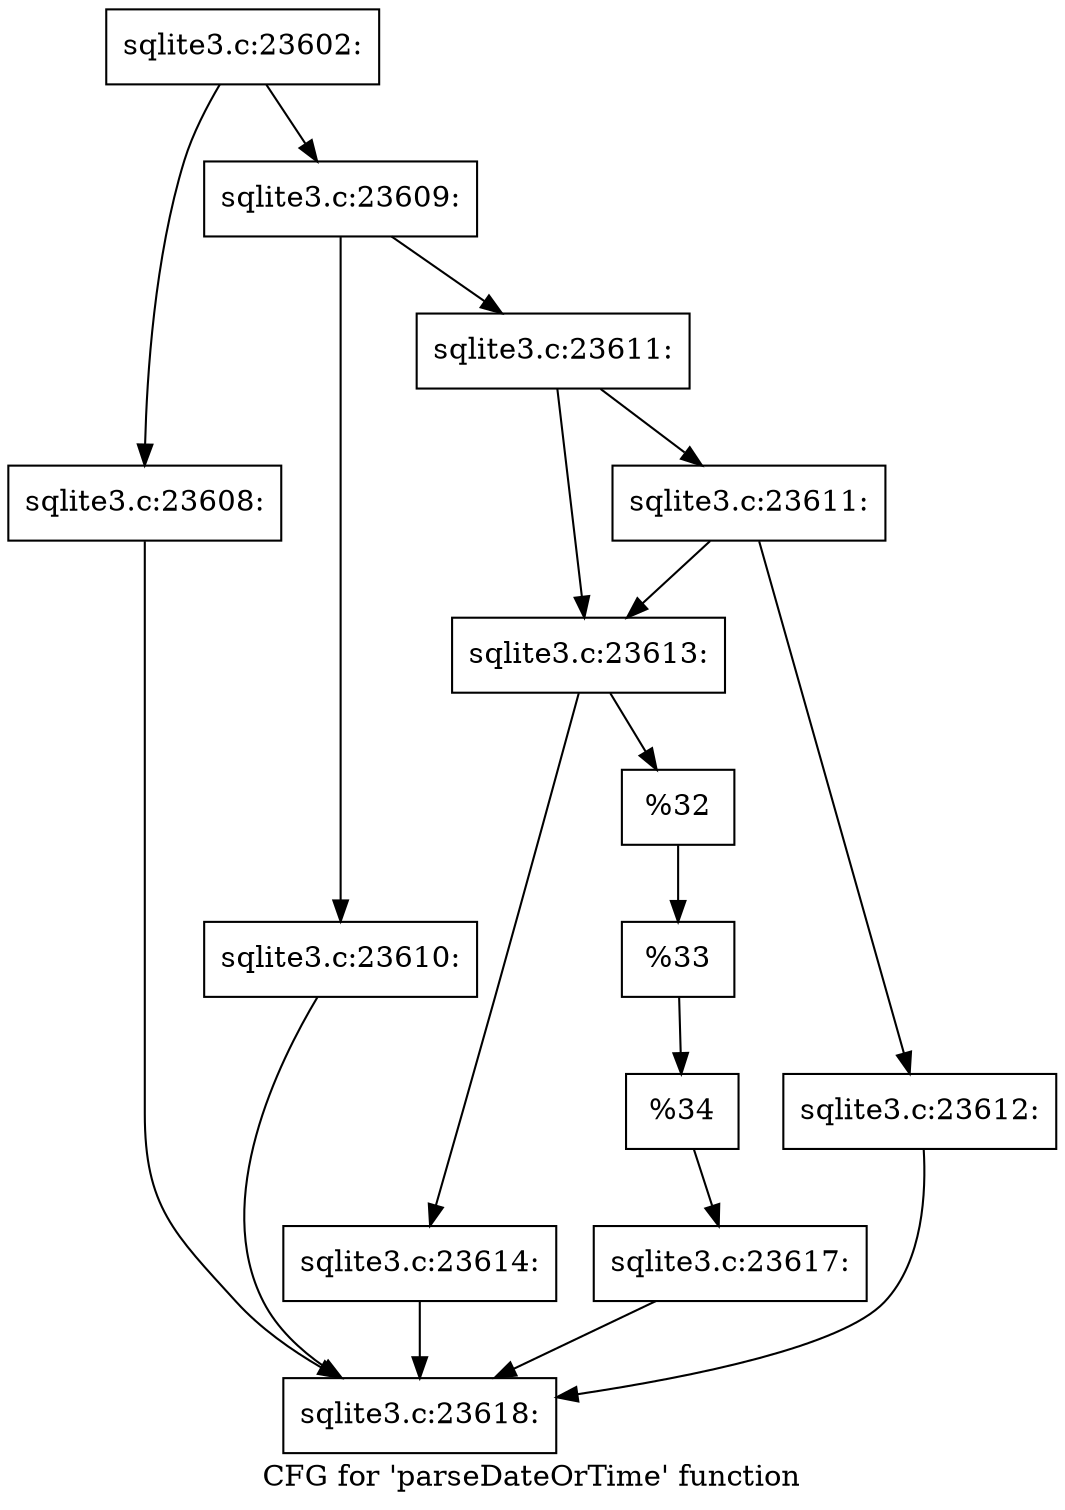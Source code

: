 digraph "CFG for 'parseDateOrTime' function" {
	label="CFG for 'parseDateOrTime' function";

	Node0x55c0fa727760 [shape=record,label="{sqlite3.c:23602:}"];
	Node0x55c0fa727760 -> Node0x55c0fa72a080;
	Node0x55c0fa727760 -> Node0x55c0fa72a120;
	Node0x55c0fa72a080 [shape=record,label="{sqlite3.c:23608:}"];
	Node0x55c0fa72a080 -> Node0x55c0fa7278e0;
	Node0x55c0fa72a120 [shape=record,label="{sqlite3.c:23609:}"];
	Node0x55c0fa72a120 -> Node0x55c0f52487d0;
	Node0x55c0fa72a120 -> Node0x55c0fa72ada0;
	Node0x55c0f52487d0 [shape=record,label="{sqlite3.c:23610:}"];
	Node0x55c0f52487d0 -> Node0x55c0fa7278e0;
	Node0x55c0fa72ada0 [shape=record,label="{sqlite3.c:23611:}"];
	Node0x55c0fa72ada0 -> Node0x55c0fa72b620;
	Node0x55c0fa72ada0 -> Node0x55c0fa72b5d0;
	Node0x55c0fa72b620 [shape=record,label="{sqlite3.c:23611:}"];
	Node0x55c0fa72b620 -> Node0x55c0f526c670;
	Node0x55c0fa72b620 -> Node0x55c0fa72b5d0;
	Node0x55c0f526c670 [shape=record,label="{sqlite3.c:23612:}"];
	Node0x55c0f526c670 -> Node0x55c0fa7278e0;
	Node0x55c0fa72b5d0 [shape=record,label="{sqlite3.c:23613:}"];
	Node0x55c0fa72b5d0 -> Node0x55c0fa72c0c0;
	Node0x55c0fa72b5d0 -> Node0x55c0fa72c110;
	Node0x55c0fa72c0c0 [shape=record,label="{sqlite3.c:23614:}"];
	Node0x55c0fa72c0c0 -> Node0x55c0fa7278e0;
	Node0x55c0fa72c110 [shape=record,label="{%32}"];
	Node0x55c0fa72c110 -> Node0x55c0fa72b080;
	Node0x55c0fa72b080 [shape=record,label="{%33}"];
	Node0x55c0fa72b080 -> Node0x55c0fa72a880;
	Node0x55c0fa72a880 [shape=record,label="{%34}"];
	Node0x55c0fa72a880 -> Node0x55c0fa72a0d0;
	Node0x55c0fa72a0d0 [shape=record,label="{sqlite3.c:23617:}"];
	Node0x55c0fa72a0d0 -> Node0x55c0fa7278e0;
	Node0x55c0fa7278e0 [shape=record,label="{sqlite3.c:23618:}"];
}
